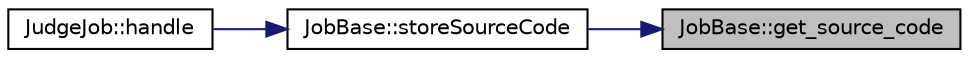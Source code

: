 digraph "JobBase::get_source_code"
{
 // LATEX_PDF_SIZE
  edge [fontname="Helvetica",fontsize="10",labelfontname="Helvetica",labelfontsize="10"];
  node [fontname="Helvetica",fontsize="10",shape=record];
  rankdir="RL";
  Node21 [label="JobBase::get_source_code",height=0.2,width=0.4,color="black", fillcolor="grey75", style="filled", fontcolor="black",tooltip="从 redis 中取得代码"];
  Node21 -> Node22 [dir="back",color="midnightblue",fontsize="10",style="solid",fontname="Helvetica"];
  Node22 [label="JobBase::storeSourceCode",height=0.2,width=0.4,color="black", fillcolor="white", style="filled",URL="$class_job_base.html#a84501360b84b0716aa82b93f6958cb78",tooltip="从 redis 数据库获取本 Job 的代码并存储到工作空间中，用于编译运行。"];
  Node22 -> Node23 [dir="back",color="midnightblue",fontsize="10",style="solid",fontname="Helvetica"];
  Node23 [label="JudgeJob::handle",height=0.2,width=0.4,color="black", fillcolor="white", style="filled",URL="$class_judge_job.html#a6fe58f9fcacc9ba6461e97f1a3ac76a3",tooltip="本 Job 的处理函数。整个 job 的工作入口，包括编译执行判题等内容"];
}
